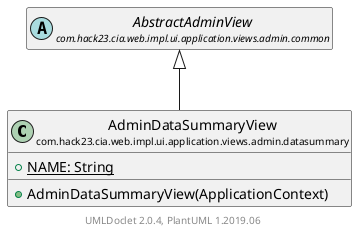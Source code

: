 @startuml
    set namespaceSeparator none
    hide empty fields
    hide empty methods

    class "<size:14>AdminDataSummaryView\n<size:10>com.hack23.cia.web.impl.ui.application.views.admin.datasummary" as com.hack23.cia.web.impl.ui.application.views.admin.datasummary.AdminDataSummaryView [[AdminDataSummaryView.html]] {
        {static} +NAME: String
        +AdminDataSummaryView(ApplicationContext)
    }

    abstract class "<size:14>AbstractAdminView\n<size:10>com.hack23.cia.web.impl.ui.application.views.admin.common" as com.hack23.cia.web.impl.ui.application.views.admin.common.AbstractAdminView [[../common/AbstractAdminView.html]]

    com.hack23.cia.web.impl.ui.application.views.admin.common.AbstractAdminView <|-- com.hack23.cia.web.impl.ui.application.views.admin.datasummary.AdminDataSummaryView

    center footer UMLDoclet 2.0.4, PlantUML 1.2019.06
@enduml

